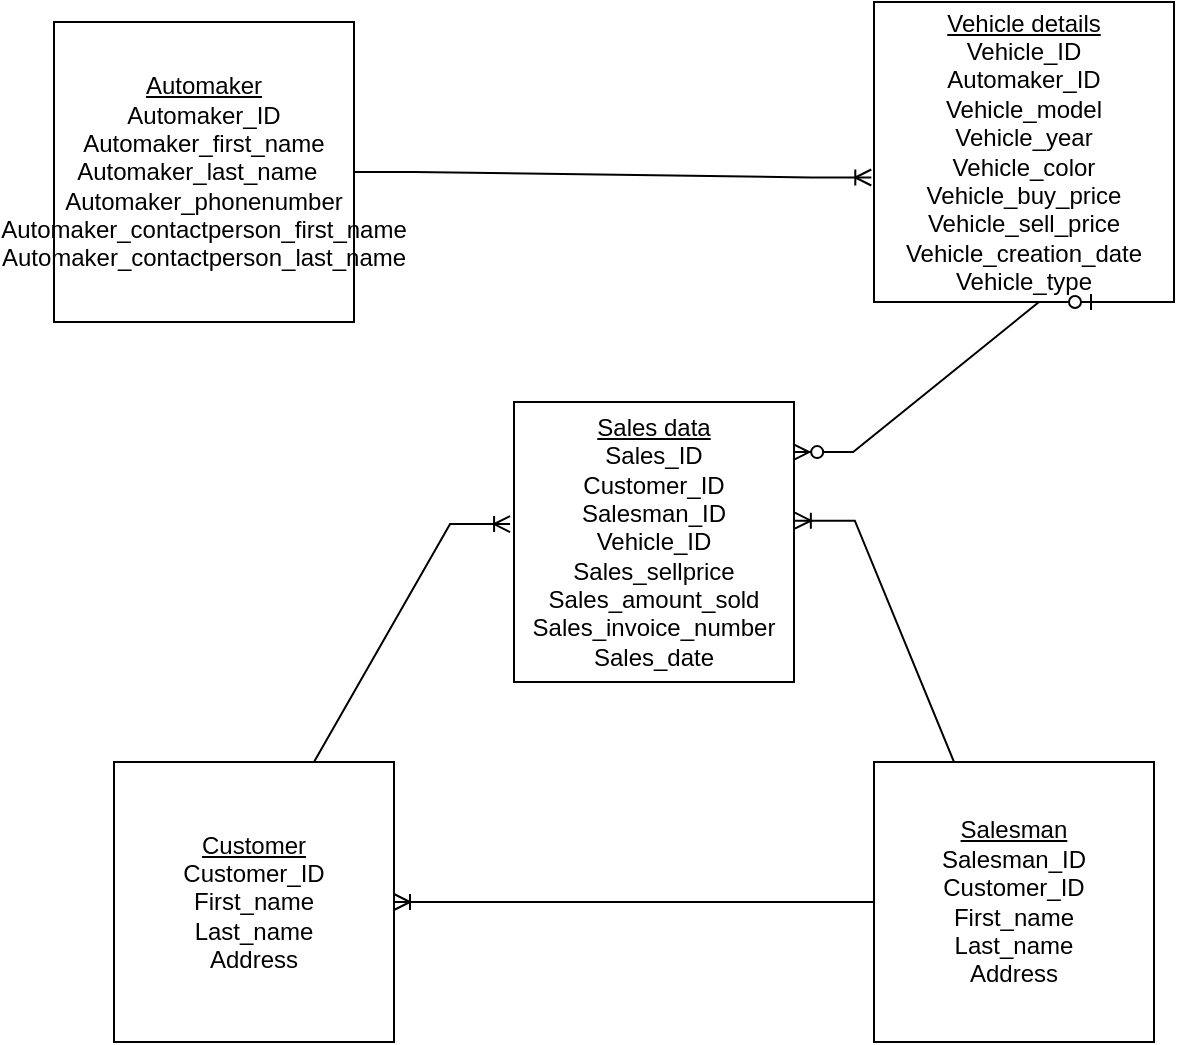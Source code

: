 <mxfile version="21.1.5" type="github">
  <diagram name="Page-1" id="Mq6K6TAWMFtzzGSkO2i6">
    <mxGraphModel dx="1050" dy="541" grid="1" gridSize="10" guides="1" tooltips="1" connect="1" arrows="1" fold="1" page="1" pageScale="1" pageWidth="827" pageHeight="1169" math="0" shadow="0">
      <root>
        <mxCell id="0" />
        <mxCell id="1" parent="0" />
        <mxCell id="FF9HD_jjA8pSkZ4gVc-V-1" value="&lt;u&gt;Automaker&lt;/u&gt;&lt;br&gt;Automaker_ID&lt;br&gt;Automaker_first_name&lt;br&gt;Automaker_last_name&amp;nbsp;&amp;nbsp;&lt;br&gt;Automaker_phonenumber&lt;br&gt;Automaker_contactperson_first_name&lt;br&gt;Automaker_contactperson_last_name" style="whiteSpace=wrap;html=1;aspect=fixed;" vertex="1" parent="1">
          <mxGeometry x="170" y="30" width="150" height="150" as="geometry" />
        </mxCell>
        <mxCell id="FF9HD_jjA8pSkZ4gVc-V-2" value="&lt;font style=&quot;font-size: 12px;&quot;&gt;&lt;u&gt;Vehicle details&lt;/u&gt;&lt;br&gt;Vehicle_ID&lt;br&gt;Automaker_ID&lt;br&gt;Vehicle_model&lt;br&gt;Vehicle_year&lt;br&gt;Vehicle_color&lt;br&gt;Vehicle_buy_price&lt;br&gt;Vehicle_sell_price&lt;br&gt;Vehicle_creation_date&lt;br&gt;Vehicle_type&lt;/font&gt;" style="whiteSpace=wrap;html=1;aspect=fixed;" vertex="1" parent="1">
          <mxGeometry x="580" y="20" width="150" height="150" as="geometry" />
        </mxCell>
        <mxCell id="FF9HD_jjA8pSkZ4gVc-V-3" value="&lt;u&gt;Customer&lt;/u&gt;&lt;br&gt;Customer_ID&lt;br&gt;First_name&lt;br&gt;Last_name&lt;br&gt;Address" style="whiteSpace=wrap;html=1;aspect=fixed;" vertex="1" parent="1">
          <mxGeometry x="200" y="400" width="140" height="140" as="geometry" />
        </mxCell>
        <mxCell id="FF9HD_jjA8pSkZ4gVc-V-4" value="&lt;u&gt;Sales data&lt;/u&gt;&lt;br&gt;Sales_ID&lt;br&gt;Customer_ID&lt;br&gt;Salesman_ID&lt;br&gt;Vehicle_ID&lt;br&gt;Sales_sellprice&lt;br&gt;Sales_amount_sold&lt;br&gt;Sales_invoice_number&lt;br&gt;Sales_date" style="whiteSpace=wrap;html=1;aspect=fixed;" vertex="1" parent="1">
          <mxGeometry x="400" y="220" width="140" height="140" as="geometry" />
        </mxCell>
        <mxCell id="FF9HD_jjA8pSkZ4gVc-V-5" value="&lt;u style=&quot;border-color: var(--border-color);&quot;&gt;Salesman&lt;/u&gt;&lt;br style=&quot;border-color: var(--border-color);&quot;&gt;Salesman_ID&lt;br&gt;Customer_ID&lt;br style=&quot;border-color: var(--border-color);&quot;&gt;First_name&lt;br style=&quot;border-color: var(--border-color);&quot;&gt;Last_name&lt;br style=&quot;border-color: var(--border-color);&quot;&gt;Address" style="whiteSpace=wrap;html=1;aspect=fixed;" vertex="1" parent="1">
          <mxGeometry x="580" y="400" width="140" height="140" as="geometry" />
        </mxCell>
        <mxCell id="FF9HD_jjA8pSkZ4gVc-V-6" value="" style="edgeStyle=entityRelationEdgeStyle;fontSize=12;html=1;endArrow=ERoneToMany;rounded=0;entryX=-0.009;entryY=0.585;entryDx=0;entryDy=0;entryPerimeter=0;exitX=1;exitY=0.5;exitDx=0;exitDy=0;" edge="1" parent="1" source="FF9HD_jjA8pSkZ4gVc-V-1" target="FF9HD_jjA8pSkZ4gVc-V-2">
          <mxGeometry width="100" height="100" relative="1" as="geometry">
            <mxPoint x="180" y="118" as="sourcePoint" />
            <mxPoint x="270" y="150" as="targetPoint" />
          </mxGeometry>
        </mxCell>
        <mxCell id="FF9HD_jjA8pSkZ4gVc-V-7" value="" style="edgeStyle=entityRelationEdgeStyle;fontSize=12;html=1;endArrow=ERoneToMany;rounded=0;exitX=0;exitY=0.5;exitDx=0;exitDy=0;entryX=1;entryY=0.5;entryDx=0;entryDy=0;" edge="1" parent="1" source="FF9HD_jjA8pSkZ4gVc-V-5" target="FF9HD_jjA8pSkZ4gVc-V-3">
          <mxGeometry width="100" height="100" relative="1" as="geometry">
            <mxPoint x="710" y="320" as="sourcePoint" />
            <mxPoint x="750" y="340" as="targetPoint" />
          </mxGeometry>
        </mxCell>
        <mxCell id="FF9HD_jjA8pSkZ4gVc-V-10" value="" style="edgeStyle=entityRelationEdgeStyle;fontSize=12;html=1;endArrow=ERoneToMany;rounded=0;entryX=-0.014;entryY=0.436;entryDx=0;entryDy=0;exitX=0.5;exitY=0;exitDx=0;exitDy=0;entryPerimeter=0;" edge="1" parent="1" source="FF9HD_jjA8pSkZ4gVc-V-3" target="FF9HD_jjA8pSkZ4gVc-V-4">
          <mxGeometry width="100" height="100" relative="1" as="geometry">
            <mxPoint x="280" y="380" as="sourcePoint" />
            <mxPoint x="70" y="280" as="targetPoint" />
          </mxGeometry>
        </mxCell>
        <mxCell id="FF9HD_jjA8pSkZ4gVc-V-11" value="" style="edgeStyle=entityRelationEdgeStyle;fontSize=12;html=1;endArrow=ERoneToMany;rounded=0;exitX=0.5;exitY=0;exitDx=0;exitDy=0;entryX=1.003;entryY=0.424;entryDx=0;entryDy=0;entryPerimeter=0;" edge="1" parent="1" source="FF9HD_jjA8pSkZ4gVc-V-5" target="FF9HD_jjA8pSkZ4gVc-V-4">
          <mxGeometry width="100" height="100" relative="1" as="geometry">
            <mxPoint x="830" y="310" as="sourcePoint" />
            <mxPoint x="590" y="310" as="targetPoint" />
          </mxGeometry>
        </mxCell>
        <mxCell id="FF9HD_jjA8pSkZ4gVc-V-14" value="" style="edgeStyle=entityRelationEdgeStyle;fontSize=12;html=1;endArrow=ERzeroToMany;startArrow=ERzeroToOne;rounded=0;entryX=0.997;entryY=0.179;entryDx=0;entryDy=0;entryPerimeter=0;exitX=0.75;exitY=1;exitDx=0;exitDy=0;" edge="1" parent="1" source="FF9HD_jjA8pSkZ4gVc-V-2" target="FF9HD_jjA8pSkZ4gVc-V-4">
          <mxGeometry width="100" height="100" relative="1" as="geometry">
            <mxPoint x="650" y="170" as="sourcePoint" />
            <mxPoint x="480" y="210" as="targetPoint" />
          </mxGeometry>
        </mxCell>
      </root>
    </mxGraphModel>
  </diagram>
</mxfile>
